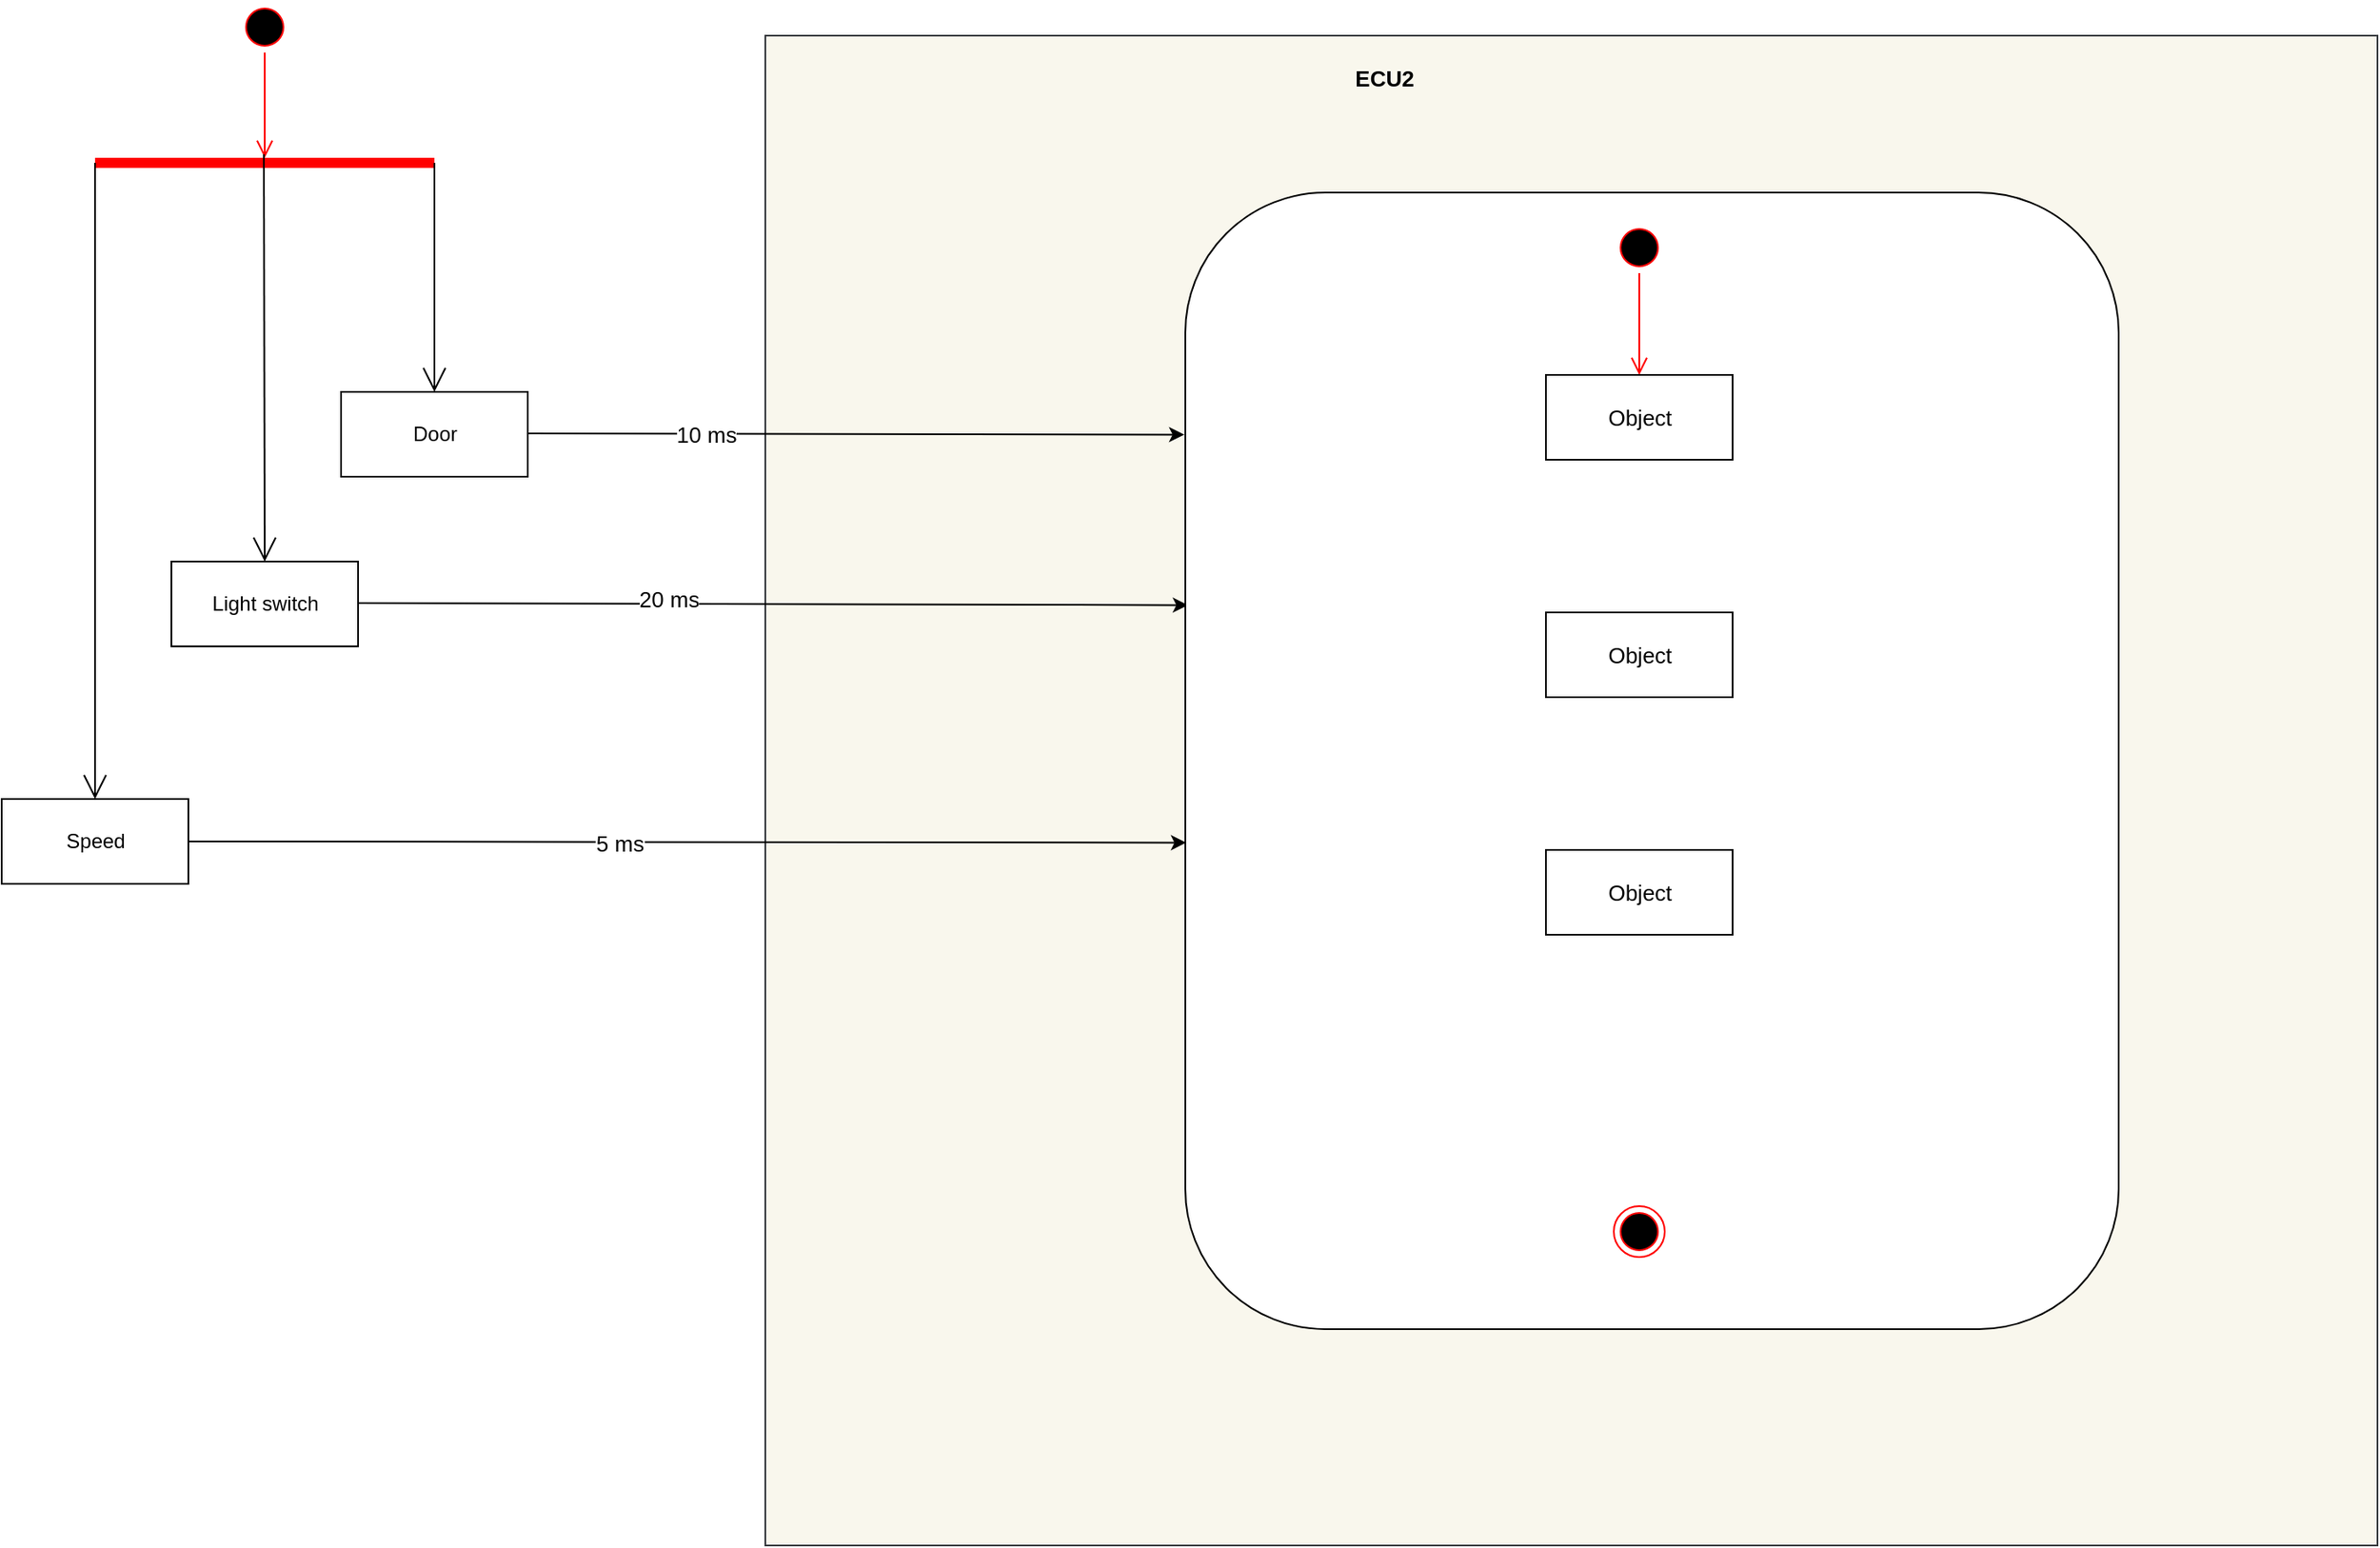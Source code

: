 <mxfile version="20.2.8" type="device"><diagram id="oYqOLEVYEb2h-cPe-Ryx" name="Page-1"><mxGraphModel dx="1422" dy="808" grid="1" gridSize="10" guides="1" tooltips="1" connect="1" arrows="1" fold="1" page="1" pageScale="1" pageWidth="850" pageHeight="1100" math="0" shadow="0"><root><mxCell id="0"/><mxCell id="1" parent="0"/><mxCell id="wLpKRxjXt4ayBg5N3WIf-3" value="" style="ellipse;html=1;shape=startState;fillColor=#000000;strokeColor=#ff0000;" vertex="1" parent="1"><mxGeometry x="370" y="30" width="30" height="30" as="geometry"/></mxCell><mxCell id="wLpKRxjXt4ayBg5N3WIf-4" value="" style="edgeStyle=orthogonalEdgeStyle;html=1;verticalAlign=bottom;endArrow=open;endSize=8;strokeColor=#ff0000;rounded=0;entryX=0.5;entryY=0.2;entryDx=0;entryDy=0;entryPerimeter=0;" edge="1" source="wLpKRxjXt4ayBg5N3WIf-3" parent="1" target="wLpKRxjXt4ayBg5N3WIf-7"><mxGeometry relative="1" as="geometry"><mxPoint x="385" y="120" as="targetPoint"/></mxGeometry></mxCell><mxCell id="wLpKRxjXt4ayBg5N3WIf-7" value="" style="shape=line;html=1;strokeWidth=6;strokeColor=#ff0000;" vertex="1" parent="1"><mxGeometry x="285" y="120" width="200" height="10" as="geometry"/></mxCell><mxCell id="wLpKRxjXt4ayBg5N3WIf-9" value="" style="endArrow=open;endFill=1;endSize=12;html=1;rounded=0;exitX=1;exitY=0.5;exitDx=0;exitDy=0;exitPerimeter=0;entryX=0.5;entryY=0;entryDx=0;entryDy=0;" edge="1" parent="1" source="wLpKRxjXt4ayBg5N3WIf-7" target="wLpKRxjXt4ayBg5N3WIf-13"><mxGeometry width="160" relative="1" as="geometry"><mxPoint x="450" y="170" as="sourcePoint"/><mxPoint x="485" y="200" as="targetPoint"/></mxGeometry></mxCell><mxCell id="wLpKRxjXt4ayBg5N3WIf-10" value="" style="endArrow=open;endFill=1;endSize=12;html=1;rounded=0;entryX=0.5;entryY=0;entryDx=0;entryDy=0;" edge="1" parent="1" target="wLpKRxjXt4ayBg5N3WIf-14"><mxGeometry width="160" relative="1" as="geometry"><mxPoint x="384.5" y="120" as="sourcePoint"/><mxPoint x="385" y="350" as="targetPoint"/></mxGeometry></mxCell><mxCell id="wLpKRxjXt4ayBg5N3WIf-11" value="" style="endArrow=open;endFill=1;endSize=12;html=1;rounded=0;entryX=0.5;entryY=0;entryDx=0;entryDy=0;exitX=0;exitY=0.5;exitDx=0;exitDy=0;exitPerimeter=0;" edge="1" parent="1" source="wLpKRxjXt4ayBg5N3WIf-7" target="wLpKRxjXt4ayBg5N3WIf-12"><mxGeometry width="160" relative="1" as="geometry"><mxPoint x="285" y="130" as="sourcePoint"/><mxPoint x="285" y="370" as="targetPoint"/><Array as="points"><mxPoint x="285" y="160"/></Array></mxGeometry></mxCell><mxCell id="wLpKRxjXt4ayBg5N3WIf-12" value="Speed" style="html=1;" vertex="1" parent="1"><mxGeometry x="230" y="500" width="110" height="50" as="geometry"/></mxCell><mxCell id="wLpKRxjXt4ayBg5N3WIf-13" value="Door" style="html=1;" vertex="1" parent="1"><mxGeometry x="430" y="260" width="110" height="50" as="geometry"/></mxCell><mxCell id="wLpKRxjXt4ayBg5N3WIf-14" value="Light switch" style="html=1;" vertex="1" parent="1"><mxGeometry x="330" y="360" width="110" height="50" as="geometry"/></mxCell><mxCell id="wLpKRxjXt4ayBg5N3WIf-15" value="" style="rounded=0;whiteSpace=wrap;html=1;fillColor=#f9f7ed;strokeColor=#36393d;verticalAlign=middle;" vertex="1" parent="1"><mxGeometry x="680" y="50" width="950" height="890" as="geometry"/></mxCell><mxCell id="wLpKRxjXt4ayBg5N3WIf-16" value="&lt;b&gt;&lt;font style=&quot;font-size: 13px;&quot;&gt;ECU2&lt;/font&gt;&lt;/b&gt;" style="text;html=1;strokeColor=none;fillColor=none;align=center;verticalAlign=middle;whiteSpace=wrap;rounded=0;" vertex="1" parent="1"><mxGeometry x="1015" y="60" width="60" height="30" as="geometry"/></mxCell><mxCell id="wLpKRxjXt4ayBg5N3WIf-23" value="" style="endArrow=classic;html=1;rounded=0;fontSize=13;entryX=0.213;entryY=1.001;entryDx=0;entryDy=0;entryPerimeter=0;" edge="1" parent="1" target="wLpKRxjXt4ayBg5N3WIf-29"><mxGeometry width="50" height="50" relative="1" as="geometry"><mxPoint x="540" y="284.5" as="sourcePoint"/><mxPoint x="910" y="284.5" as="targetPoint"/></mxGeometry></mxCell><mxCell id="wLpKRxjXt4ayBg5N3WIf-26" value="10 ms" style="edgeLabel;html=1;align=center;verticalAlign=middle;resizable=0;points=[];fontSize=13;" vertex="1" connectable="0" parent="wLpKRxjXt4ayBg5N3WIf-23"><mxGeometry x="-0.46" y="1" relative="1" as="geometry"><mxPoint y="1" as="offset"/></mxGeometry></mxCell><mxCell id="wLpKRxjXt4ayBg5N3WIf-24" value="" style="endArrow=classic;html=1;rounded=0;fontSize=13;entryX=0.363;entryY=0.997;entryDx=0;entryDy=0;entryPerimeter=0;" edge="1" parent="1" target="wLpKRxjXt4ayBg5N3WIf-29"><mxGeometry width="50" height="50" relative="1" as="geometry"><mxPoint x="440" y="384.5" as="sourcePoint"/><mxPoint x="810" y="384.5" as="targetPoint"/></mxGeometry></mxCell><mxCell id="wLpKRxjXt4ayBg5N3WIf-27" value="20 ms" style="edgeLabel;html=1;align=center;verticalAlign=middle;resizable=0;points=[];fontSize=13;" vertex="1" connectable="0" parent="wLpKRxjXt4ayBg5N3WIf-24"><mxGeometry x="-0.254" y="4" relative="1" as="geometry"><mxPoint y="1" as="offset"/></mxGeometry></mxCell><mxCell id="wLpKRxjXt4ayBg5N3WIf-25" value="" style="endArrow=classic;html=1;rounded=0;fontSize=13;exitX=1;exitY=0.5;exitDx=0;exitDy=0;entryX=0.572;entryY=0.999;entryDx=0;entryDy=0;entryPerimeter=0;" edge="1" parent="1" source="wLpKRxjXt4ayBg5N3WIf-12" target="wLpKRxjXt4ayBg5N3WIf-29"><mxGeometry width="50" height="50" relative="1" as="geometry"><mxPoint x="510" y="524.5" as="sourcePoint"/><mxPoint x="780" y="525" as="targetPoint"/></mxGeometry></mxCell><mxCell id="wLpKRxjXt4ayBg5N3WIf-28" value="5 ms" style="edgeLabel;html=1;align=center;verticalAlign=middle;resizable=0;points=[];fontSize=13;" vertex="1" connectable="0" parent="wLpKRxjXt4ayBg5N3WIf-25"><mxGeometry x="-0.144" y="-3" relative="1" as="geometry"><mxPoint x="2" y="-3" as="offset"/></mxGeometry></mxCell><mxCell id="wLpKRxjXt4ayBg5N3WIf-29" value="" style="rounded=1;whiteSpace=wrap;html=1;fontSize=13;rotation=90;" vertex="1" parent="1"><mxGeometry x="867.5" y="202.5" width="670" height="550" as="geometry"/></mxCell><mxCell id="wLpKRxjXt4ayBg5N3WIf-30" value="" style="ellipse;html=1;shape=startState;fillColor=#000000;strokeColor=#ff0000;fontSize=13;" vertex="1" parent="1"><mxGeometry x="1180" y="160" width="30" height="30" as="geometry"/></mxCell><mxCell id="wLpKRxjXt4ayBg5N3WIf-31" value="" style="edgeStyle=orthogonalEdgeStyle;html=1;verticalAlign=bottom;endArrow=open;endSize=8;strokeColor=#ff0000;rounded=0;fontSize=13;" edge="1" source="wLpKRxjXt4ayBg5N3WIf-30" parent="1"><mxGeometry relative="1" as="geometry"><mxPoint x="1195" y="250" as="targetPoint"/></mxGeometry></mxCell><mxCell id="wLpKRxjXt4ayBg5N3WIf-32" value="Object" style="html=1;fontSize=13;" vertex="1" parent="1"><mxGeometry x="1140" y="250" width="110" height="50" as="geometry"/></mxCell><mxCell id="wLpKRxjXt4ayBg5N3WIf-33" value="Object" style="html=1;fontSize=13;" vertex="1" parent="1"><mxGeometry x="1140" y="390" width="110" height="50" as="geometry"/></mxCell><mxCell id="wLpKRxjXt4ayBg5N3WIf-36" value="Object" style="html=1;fontSize=13;" vertex="1" parent="1"><mxGeometry x="1140" y="530" width="110" height="50" as="geometry"/></mxCell><mxCell id="wLpKRxjXt4ayBg5N3WIf-37" value="" style="ellipse;html=1;shape=endState;fillColor=#000000;strokeColor=#ff0000;fontSize=13;" vertex="1" parent="1"><mxGeometry x="1180" y="740" width="30" height="30" as="geometry"/></mxCell></root></mxGraphModel></diagram></mxfile>